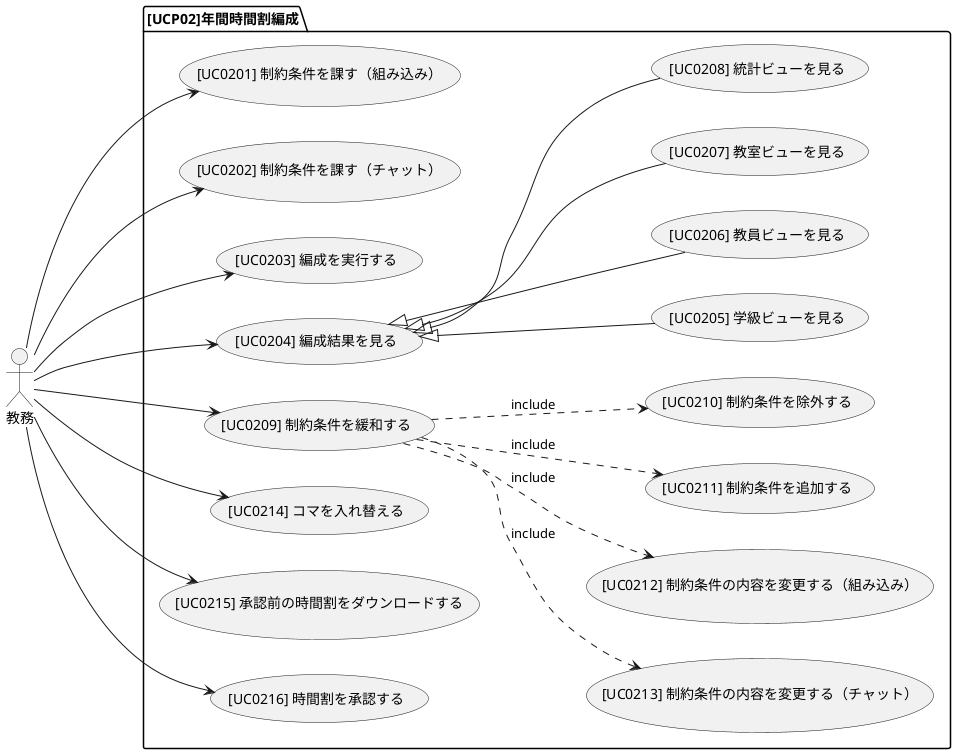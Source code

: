 @startuml usecase diagram
left to right direction

:教務:

    package [UCP02]年間時間割編成 {
        教務--->([UC0201] 制約条件を課す（組み込み）)
        教務--->([UC0202] 制約条件を課す（チャット）)
        教務--->([UC0203] 編成を実行する)
        教務--->([UC0204] 編成結果を見る)
        教務--->([UC0209] 制約条件を緩和する)
        教務--->([UC0214] コマを入れ替える)
        教務--->([UC0215] 承認前の時間割をダウンロードする)
        教務--->([UC0216] 時間割を承認する)

        ([UC0204] 編成結果を見る) <|-- ([UC0205] 学級ビューを見る)
        ([UC0204] 編成結果を見る) <|-- ([UC0206] 教員ビューを見る)
        ([UC0204] 編成結果を見る) <|-- ([UC0207] 教室ビューを見る)
        ([UC0204] 編成結果を見る) <|-- ([UC0208] 統計ビューを見る)

        ([UC0209] 制約条件を緩和する) ..> ([UC0213] 制約条件の内容を変更する（チャット）) : include
        ([UC0209] 制約条件を緩和する) ..> ([UC0212] 制約条件の内容を変更する（組み込み）) : include
        ([UC0209] 制約条件を緩和する) ..> ([UC0211] 制約条件を追加する) : include
        ([UC0209] 制約条件を緩和する) ..> ([UC0210] 制約条件を除外する) : include
    }

@enduml
